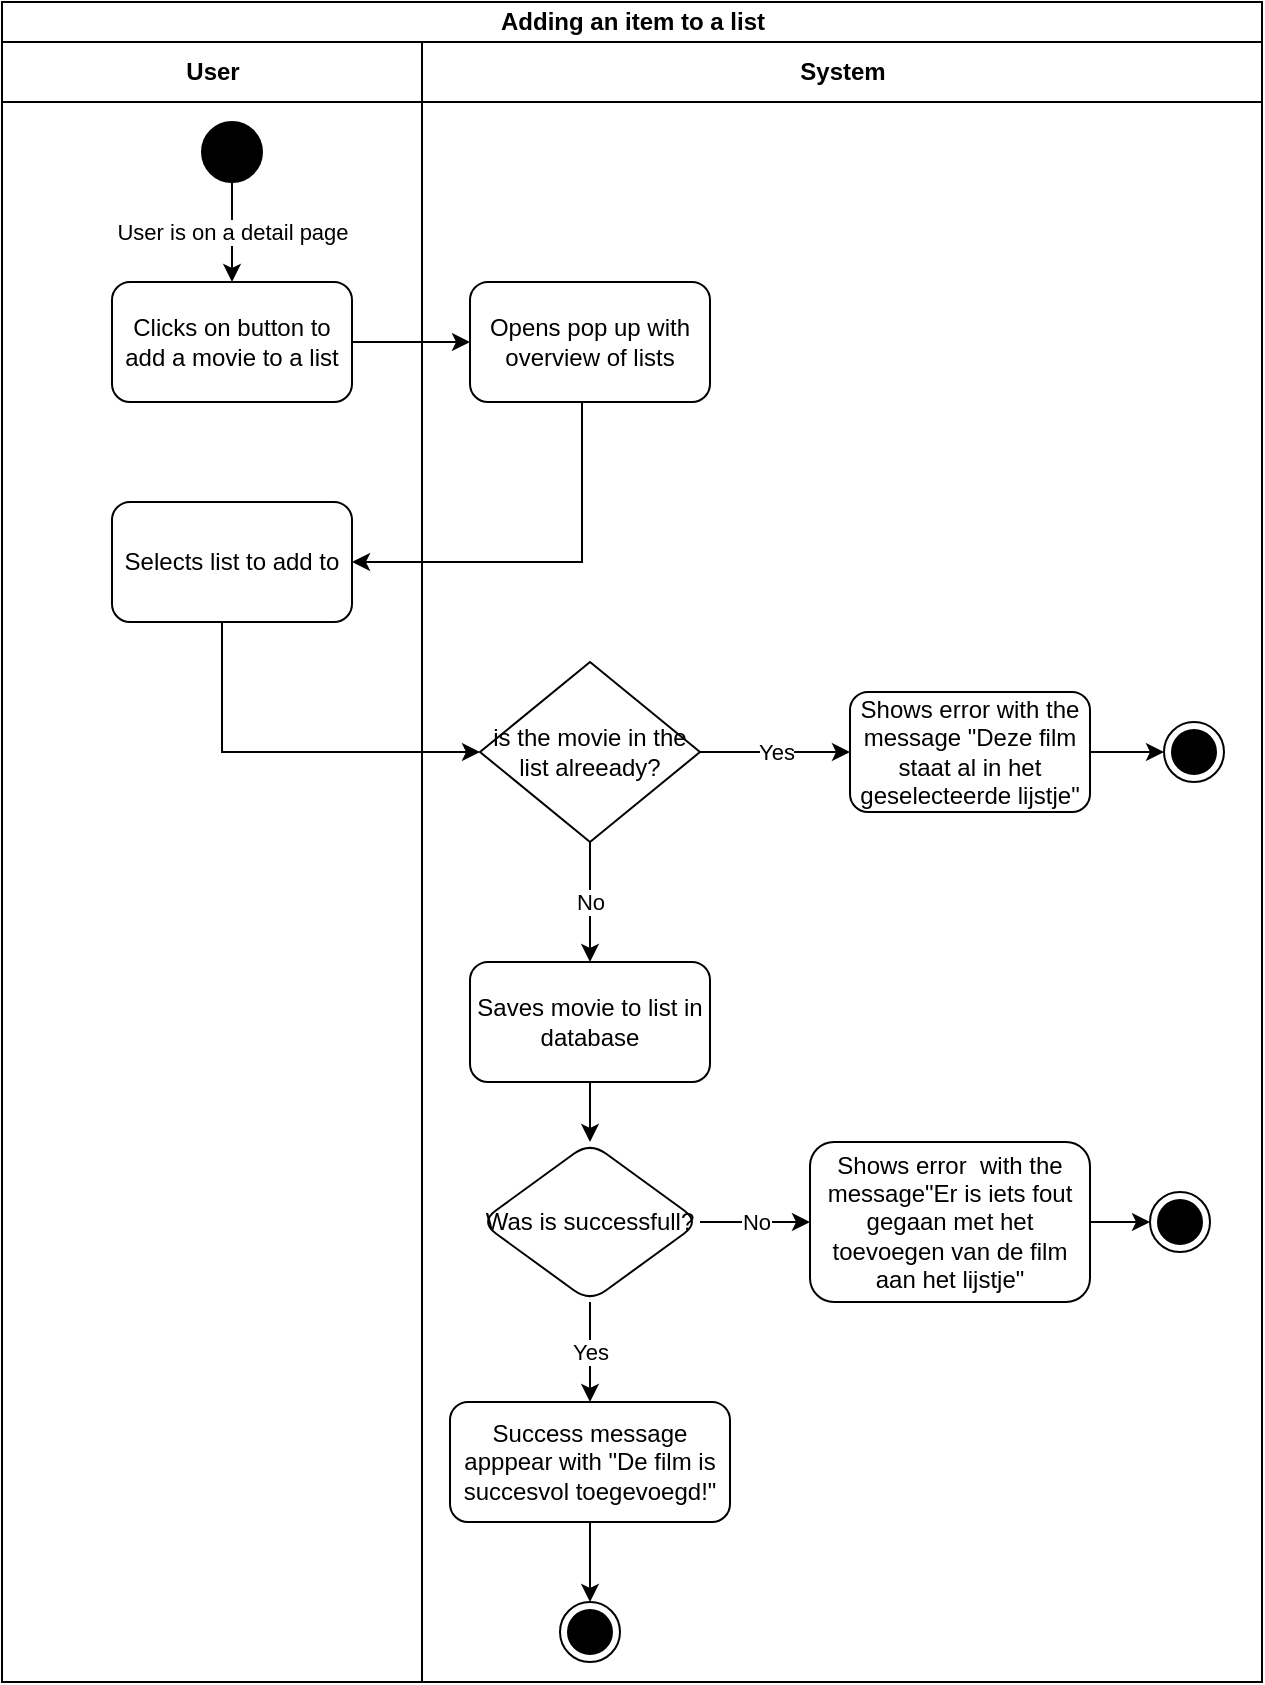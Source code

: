 <mxfile version="20.8.10" type="device"><diagram name="Page-1" id="8Euuhnoo69mxrk98TYQR"><mxGraphModel dx="1098" dy="772" grid="1" gridSize="10" guides="1" tooltips="1" connect="1" arrows="1" fold="1" page="1" pageScale="1" pageWidth="827" pageHeight="1169" math="0" shadow="0"><root><mxCell id="0"/><mxCell id="1" parent="0"/><mxCell id="t89vk7n1ca60mmP9w9ae-1" value="Adding an item to a list" style="swimlane;childLayout=stackLayout;resizeParent=1;resizeParentMax=0;startSize=20;html=1;" vertex="1" parent="1"><mxGeometry x="140" y="140" width="630" height="840" as="geometry"/></mxCell><mxCell id="t89vk7n1ca60mmP9w9ae-2" value="User" style="swimlane;startSize=30;html=1;" vertex="1" parent="t89vk7n1ca60mmP9w9ae-1"><mxGeometry y="20" width="210" height="820" as="geometry"/></mxCell><mxCell id="t89vk7n1ca60mmP9w9ae-7" value="User is on a detail page" style="edgeStyle=orthogonalEdgeStyle;rounded=0;orthogonalLoop=1;jettySize=auto;html=1;" edge="1" parent="t89vk7n1ca60mmP9w9ae-2" source="t89vk7n1ca60mmP9w9ae-5" target="t89vk7n1ca60mmP9w9ae-6"><mxGeometry relative="1" as="geometry"/></mxCell><mxCell id="t89vk7n1ca60mmP9w9ae-5" value="" style="ellipse;fillColor=strokeColor;" vertex="1" parent="t89vk7n1ca60mmP9w9ae-2"><mxGeometry x="100" y="40" width="30" height="30" as="geometry"/></mxCell><mxCell id="t89vk7n1ca60mmP9w9ae-6" value="Clicks on button to add a movie to a list" style="rounded=1;whiteSpace=wrap;html=1;" vertex="1" parent="t89vk7n1ca60mmP9w9ae-2"><mxGeometry x="55" y="120" width="120" height="60" as="geometry"/></mxCell><mxCell id="t89vk7n1ca60mmP9w9ae-10" value="Selects list to add to" style="whiteSpace=wrap;html=1;rounded=1;" vertex="1" parent="t89vk7n1ca60mmP9w9ae-2"><mxGeometry x="55" y="230" width="120" height="60" as="geometry"/></mxCell><mxCell id="t89vk7n1ca60mmP9w9ae-9" value="" style="edgeStyle=orthogonalEdgeStyle;rounded=0;orthogonalLoop=1;jettySize=auto;html=1;" edge="1" parent="t89vk7n1ca60mmP9w9ae-1" source="t89vk7n1ca60mmP9w9ae-6" target="t89vk7n1ca60mmP9w9ae-8"><mxGeometry relative="1" as="geometry"/></mxCell><mxCell id="t89vk7n1ca60mmP9w9ae-11" value="" style="edgeStyle=orthogonalEdgeStyle;rounded=0;orthogonalLoop=1;jettySize=auto;html=1;exitX=0.5;exitY=1;exitDx=0;exitDy=0;" edge="1" parent="t89vk7n1ca60mmP9w9ae-1" source="t89vk7n1ca60mmP9w9ae-8" target="t89vk7n1ca60mmP9w9ae-10"><mxGeometry relative="1" as="geometry"><Array as="points"><mxPoint x="290" y="200"/><mxPoint x="290" y="280"/></Array></mxGeometry></mxCell><mxCell id="t89vk7n1ca60mmP9w9ae-15" style="edgeStyle=orthogonalEdgeStyle;rounded=0;orthogonalLoop=1;jettySize=auto;html=1;entryX=0;entryY=0.5;entryDx=0;entryDy=0;" edge="1" parent="t89vk7n1ca60mmP9w9ae-1" source="t89vk7n1ca60mmP9w9ae-10" target="t89vk7n1ca60mmP9w9ae-14"><mxGeometry relative="1" as="geometry"><Array as="points"><mxPoint x="110" y="375"/></Array></mxGeometry></mxCell><mxCell id="t89vk7n1ca60mmP9w9ae-3" value="System" style="swimlane;startSize=30;html=1;" vertex="1" parent="t89vk7n1ca60mmP9w9ae-1"><mxGeometry x="210" y="20" width="420" height="820" as="geometry"/></mxCell><mxCell id="t89vk7n1ca60mmP9w9ae-8" value="Opens pop up with overview of lists" style="whiteSpace=wrap;html=1;rounded=1;" vertex="1" parent="t89vk7n1ca60mmP9w9ae-3"><mxGeometry x="24" y="120" width="120" height="60" as="geometry"/></mxCell><mxCell id="t89vk7n1ca60mmP9w9ae-17" value="No" style="edgeStyle=orthogonalEdgeStyle;rounded=0;orthogonalLoop=1;jettySize=auto;html=1;" edge="1" parent="t89vk7n1ca60mmP9w9ae-3" source="t89vk7n1ca60mmP9w9ae-14" target="t89vk7n1ca60mmP9w9ae-16"><mxGeometry relative="1" as="geometry"/></mxCell><mxCell id="t89vk7n1ca60mmP9w9ae-26" value="Yes" style="edgeStyle=orthogonalEdgeStyle;rounded=0;orthogonalLoop=1;jettySize=auto;html=1;" edge="1" parent="t89vk7n1ca60mmP9w9ae-3" source="t89vk7n1ca60mmP9w9ae-14" target="t89vk7n1ca60mmP9w9ae-25"><mxGeometry relative="1" as="geometry"/></mxCell><mxCell id="t89vk7n1ca60mmP9w9ae-14" value="is the movie in the list alreeady?" style="rhombus;whiteSpace=wrap;html=1;" vertex="1" parent="t89vk7n1ca60mmP9w9ae-3"><mxGeometry x="29" y="310" width="110" height="90" as="geometry"/></mxCell><mxCell id="t89vk7n1ca60mmP9w9ae-30" value="" style="edgeStyle=orthogonalEdgeStyle;rounded=0;orthogonalLoop=1;jettySize=auto;html=1;" edge="1" parent="t89vk7n1ca60mmP9w9ae-3" source="t89vk7n1ca60mmP9w9ae-16" target="t89vk7n1ca60mmP9w9ae-29"><mxGeometry relative="1" as="geometry"/></mxCell><mxCell id="t89vk7n1ca60mmP9w9ae-16" value="Saves movie to list in database" style="rounded=1;whiteSpace=wrap;html=1;" vertex="1" parent="t89vk7n1ca60mmP9w9ae-3"><mxGeometry x="24" y="460" width="120" height="60" as="geometry"/></mxCell><mxCell id="t89vk7n1ca60mmP9w9ae-24" value="" style="edgeStyle=orthogonalEdgeStyle;rounded=0;orthogonalLoop=1;jettySize=auto;html=1;" edge="1" parent="t89vk7n1ca60mmP9w9ae-3" source="t89vk7n1ca60mmP9w9ae-20" target="t89vk7n1ca60mmP9w9ae-23"><mxGeometry relative="1" as="geometry"/></mxCell><mxCell id="t89vk7n1ca60mmP9w9ae-20" value="Success message apppear with &quot;De film is succesvol toegevoegd!&quot;" style="whiteSpace=wrap;html=1;rounded=1;" vertex="1" parent="t89vk7n1ca60mmP9w9ae-3"><mxGeometry x="14" y="680" width="140" height="60" as="geometry"/></mxCell><mxCell id="t89vk7n1ca60mmP9w9ae-23" value="" style="ellipse;html=1;shape=endState;fillColor=strokeColor;" vertex="1" parent="t89vk7n1ca60mmP9w9ae-3"><mxGeometry x="69" y="780" width="30" height="30" as="geometry"/></mxCell><mxCell id="t89vk7n1ca60mmP9w9ae-28" value="" style="edgeStyle=orthogonalEdgeStyle;rounded=0;orthogonalLoop=1;jettySize=auto;html=1;" edge="1" parent="t89vk7n1ca60mmP9w9ae-3" source="t89vk7n1ca60mmP9w9ae-25" target="t89vk7n1ca60mmP9w9ae-27"><mxGeometry relative="1" as="geometry"/></mxCell><mxCell id="t89vk7n1ca60mmP9w9ae-25" value="Shows error with the message &quot;Deze film staat al in het geselecteerde lijstje&quot;" style="rounded=1;whiteSpace=wrap;html=1;" vertex="1" parent="t89vk7n1ca60mmP9w9ae-3"><mxGeometry x="214" y="325" width="120" height="60" as="geometry"/></mxCell><mxCell id="t89vk7n1ca60mmP9w9ae-27" value="" style="ellipse;html=1;shape=endState;fillColor=strokeColor;" vertex="1" parent="t89vk7n1ca60mmP9w9ae-3"><mxGeometry x="371" y="340" width="30" height="30" as="geometry"/></mxCell><mxCell id="t89vk7n1ca60mmP9w9ae-31" value="Yes" style="edgeStyle=orthogonalEdgeStyle;rounded=0;orthogonalLoop=1;jettySize=auto;html=1;" edge="1" parent="t89vk7n1ca60mmP9w9ae-3" source="t89vk7n1ca60mmP9w9ae-29" target="t89vk7n1ca60mmP9w9ae-20"><mxGeometry relative="1" as="geometry"/></mxCell><mxCell id="t89vk7n1ca60mmP9w9ae-33" value="No" style="edgeStyle=orthogonalEdgeStyle;rounded=0;orthogonalLoop=1;jettySize=auto;html=1;" edge="1" parent="t89vk7n1ca60mmP9w9ae-3" source="t89vk7n1ca60mmP9w9ae-29" target="t89vk7n1ca60mmP9w9ae-32"><mxGeometry relative="1" as="geometry"/></mxCell><mxCell id="t89vk7n1ca60mmP9w9ae-29" value="Was is successfull?" style="rhombus;whiteSpace=wrap;html=1;rounded=1;" vertex="1" parent="t89vk7n1ca60mmP9w9ae-3"><mxGeometry x="29" y="550" width="110" height="80" as="geometry"/></mxCell><mxCell id="t89vk7n1ca60mmP9w9ae-32" value="Shows error&amp;nbsp; with the message&quot;Er is iets fout gegaan met het toevoegen van de film aan het lijstje&quot;" style="whiteSpace=wrap;html=1;rounded=1;" vertex="1" parent="t89vk7n1ca60mmP9w9ae-3"><mxGeometry x="194" y="550" width="140" height="80" as="geometry"/></mxCell><mxCell id="t89vk7n1ca60mmP9w9ae-37" value="" style="edgeStyle=orthogonalEdgeStyle;rounded=0;orthogonalLoop=1;jettySize=auto;html=1;endArrow=none;endFill=0;startArrow=classic;startFill=1;" edge="1" parent="t89vk7n1ca60mmP9w9ae-3" source="t89vk7n1ca60mmP9w9ae-34" target="t89vk7n1ca60mmP9w9ae-32"><mxGeometry relative="1" as="geometry"/></mxCell><mxCell id="t89vk7n1ca60mmP9w9ae-34" value="" style="ellipse;html=1;shape=endState;fillColor=strokeColor;" vertex="1" parent="t89vk7n1ca60mmP9w9ae-3"><mxGeometry x="364" y="575" width="30" height="30" as="geometry"/></mxCell></root></mxGraphModel></diagram></mxfile>